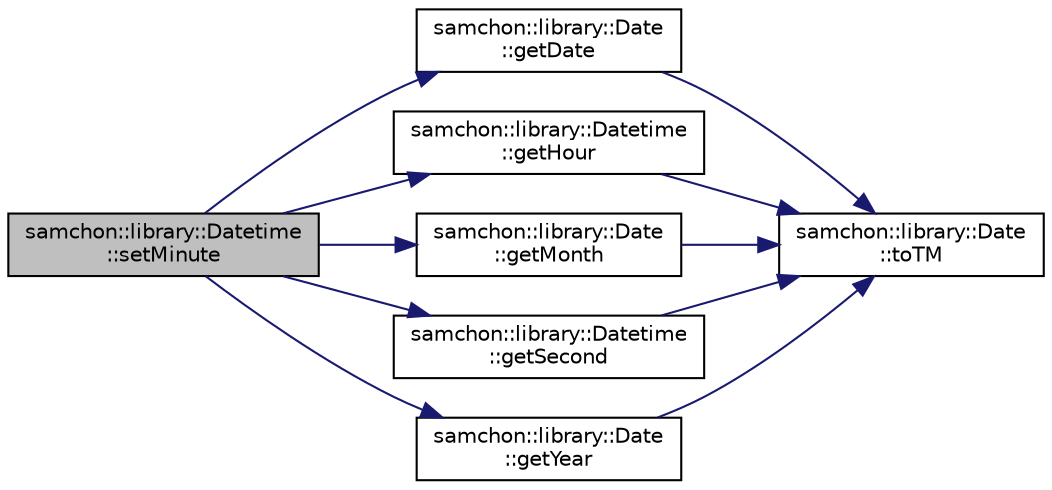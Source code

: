 digraph "samchon::library::Datetime::setMinute"
{
  edge [fontname="Helvetica",fontsize="10",labelfontname="Helvetica",labelfontsize="10"];
  node [fontname="Helvetica",fontsize="10",shape=record];
  rankdir="LR";
  Node1 [label="samchon::library::Datetime\l::setMinute",height=0.2,width=0.4,color="black", fillcolor="grey75", style="filled", fontcolor="black"];
  Node1 -> Node2 [color="midnightblue",fontsize="10",style="solid",fontname="Helvetica"];
  Node2 [label="samchon::library::Date\l::getDate",height=0.2,width=0.4,color="black", fillcolor="white", style="filled",URL="$da/d6b/classsamchon_1_1library_1_1Date.html#a542b6ad3f13a2cab0d3a9a497fb30b33",tooltip="Get the day in month of the Date. "];
  Node2 -> Node3 [color="midnightblue",fontsize="10",style="solid",fontname="Helvetica"];
  Node3 [label="samchon::library::Date\l::toTM",height=0.2,width=0.4,color="black", fillcolor="white", style="filled",URL="$da/d6b/classsamchon_1_1library_1_1Date.html#a207d7179ef0a879ca534457fdc70dc6c",tooltip="Converts the Date to struct tm. "];
  Node1 -> Node4 [color="midnightblue",fontsize="10",style="solid",fontname="Helvetica"];
  Node4 [label="samchon::library::Datetime\l::getHour",height=0.2,width=0.4,color="black", fillcolor="white", style="filled",URL="$dd/de3/classsamchon_1_1library_1_1Datetime.html#affe04dd7c4c08ace450bd592c5979e69",tooltip="Get hour. "];
  Node4 -> Node3 [color="midnightblue",fontsize="10",style="solid",fontname="Helvetica"];
  Node1 -> Node5 [color="midnightblue",fontsize="10",style="solid",fontname="Helvetica"];
  Node5 [label="samchon::library::Date\l::getMonth",height=0.2,width=0.4,color="black", fillcolor="white", style="filled",URL="$da/d6b/classsamchon_1_1library_1_1Date.html#ace05e2f3e23a7a1ecf441de915498865",tooltip="Get month of the Date. "];
  Node5 -> Node3 [color="midnightblue",fontsize="10",style="solid",fontname="Helvetica"];
  Node1 -> Node6 [color="midnightblue",fontsize="10",style="solid",fontname="Helvetica"];
  Node6 [label="samchon::library::Datetime\l::getSecond",height=0.2,width=0.4,color="black", fillcolor="white", style="filled",URL="$dd/de3/classsamchon_1_1library_1_1Datetime.html#a94db72fd7e6e9ea4a511ac9f41afaef4",tooltip="Get second. "];
  Node6 -> Node3 [color="midnightblue",fontsize="10",style="solid",fontname="Helvetica"];
  Node1 -> Node7 [color="midnightblue",fontsize="10",style="solid",fontname="Helvetica"];
  Node7 [label="samchon::library::Date\l::getYear",height=0.2,width=0.4,color="black", fillcolor="white", style="filled",URL="$da/d6b/classsamchon_1_1library_1_1Date.html#a07dc452d4e33e7042019ea273f1b1fac",tooltip="Get year of the Date. "];
  Node7 -> Node3 [color="midnightblue",fontsize="10",style="solid",fontname="Helvetica"];
}
